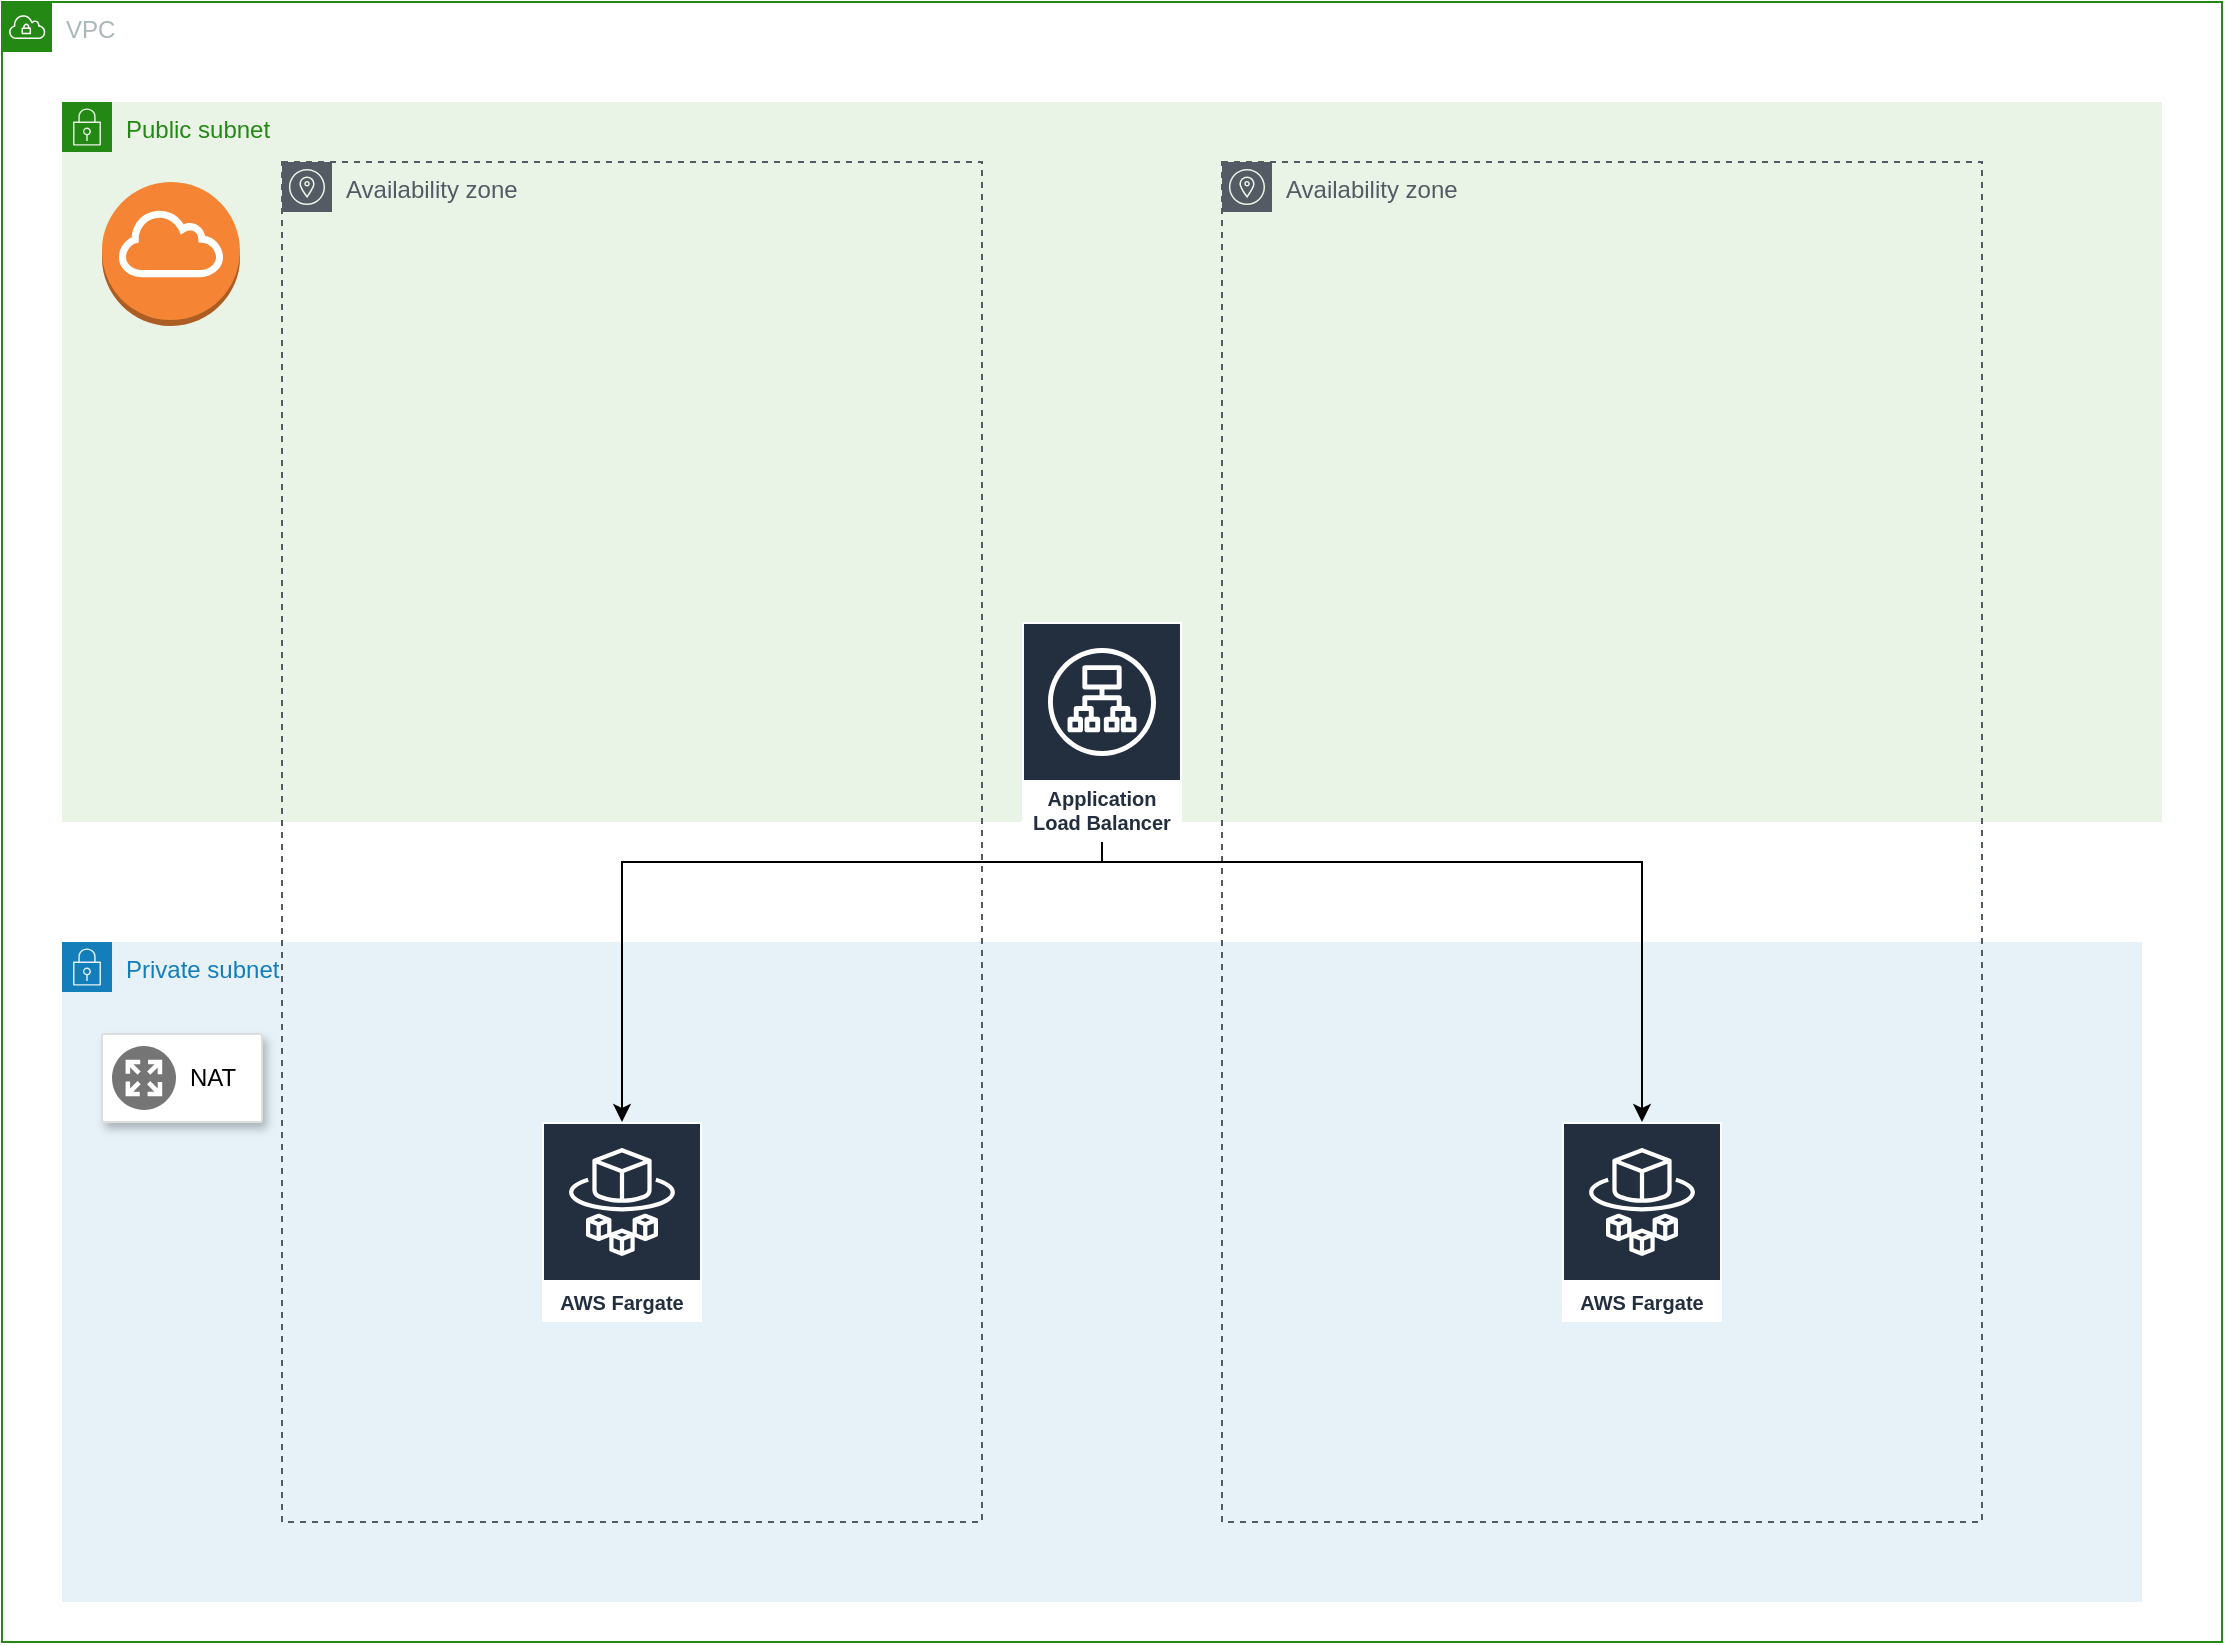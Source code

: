 <mxfile version="13.7.5" type="github"><diagram id="8WjZLReI27Lu2iz0d0pC" name="Page-1"><mxGraphModel dx="1426" dy="769" grid="1" gridSize="10" guides="1" tooltips="1" connect="1" arrows="1" fold="1" page="1" pageScale="1" pageWidth="827" pageHeight="1169" math="0" shadow="0"><root><mxCell id="0"/><mxCell id="1" parent="0"/><mxCell id="JgsN9xhHlZse6MOYZpMI-1" value="VPC" style="points=[[0,0],[0.25,0],[0.5,0],[0.75,0],[1,0],[1,0.25],[1,0.5],[1,0.75],[1,1],[0.75,1],[0.5,1],[0.25,1],[0,1],[0,0.75],[0,0.5],[0,0.25]];outlineConnect=0;gradientColor=none;html=1;whiteSpace=wrap;fontSize=12;fontStyle=0;shape=mxgraph.aws4.group;grIcon=mxgraph.aws4.group_vpc;strokeColor=#248814;fillColor=none;verticalAlign=top;align=left;spacingLeft=30;fontColor=#AAB7B8;dashed=0;" parent="1" vertex="1"><mxGeometry x="10" y="10" width="1110" height="820" as="geometry"/></mxCell><mxCell id="JgsN9xhHlZse6MOYZpMI-2" value="Public subnet" style="points=[[0,0],[0.25,0],[0.5,0],[0.75,0],[1,0],[1,0.25],[1,0.5],[1,0.75],[1,1],[0.75,1],[0.5,1],[0.25,1],[0,1],[0,0.75],[0,0.5],[0,0.25]];outlineConnect=0;gradientColor=none;html=1;whiteSpace=wrap;fontSize=12;fontStyle=0;shape=mxgraph.aws4.group;grIcon=mxgraph.aws4.group_security_group;grStroke=0;strokeColor=#248814;fillColor=#E9F3E6;verticalAlign=top;align=left;spacingLeft=30;fontColor=#248814;dashed=0;" parent="1" vertex="1"><mxGeometry x="40" y="60" width="1050" height="360" as="geometry"/></mxCell><mxCell id="JgsN9xhHlZse6MOYZpMI-3" value="Private subnet" style="points=[[0,0],[0.25,0],[0.5,0],[0.75,0],[1,0],[1,0.25],[1,0.5],[1,0.75],[1,1],[0.75,1],[0.5,1],[0.25,1],[0,1],[0,0.75],[0,0.5],[0,0.25]];outlineConnect=0;gradientColor=none;html=1;whiteSpace=wrap;fontSize=12;fontStyle=0;shape=mxgraph.aws4.group;grIcon=mxgraph.aws4.group_security_group;grStroke=0;strokeColor=#147EBA;fillColor=#E6F2F8;verticalAlign=top;align=left;spacingLeft=30;fontColor=#147EBA;dashed=0;" parent="1" vertex="1"><mxGeometry x="40" y="480" width="1040" height="330" as="geometry"/></mxCell><mxCell id="JgsN9xhHlZse6MOYZpMI-6" value="Availability zone" style="outlineConnect=0;gradientColor=none;html=1;whiteSpace=wrap;fontSize=12;fontStyle=0;shape=mxgraph.aws4.group;grIcon=mxgraph.aws4.group_availability_zone;strokeColor=#545B64;fillColor=none;verticalAlign=top;align=left;spacingLeft=30;fontColor=#545B64;dashed=1;" parent="1" vertex="1"><mxGeometry x="150" y="90" width="350" height="680" as="geometry"/></mxCell><mxCell id="JgsN9xhHlZse6MOYZpMI-7" value="Availability zone" style="outlineConnect=0;gradientColor=none;html=1;whiteSpace=wrap;fontSize=12;fontStyle=0;shape=mxgraph.aws4.group;grIcon=mxgraph.aws4.group_availability_zone;strokeColor=#545B64;fillColor=none;verticalAlign=top;align=left;spacingLeft=30;fontColor=#545B64;dashed=1;" parent="1" vertex="1"><mxGeometry x="620" y="90" width="380" height="680" as="geometry"/></mxCell><mxCell id="JgsN9xhHlZse6MOYZpMI-12" value="AWS Fargate" style="outlineConnect=0;fontColor=#232F3E;gradientColor=none;strokeColor=#ffffff;fillColor=#232F3E;dashed=0;verticalLabelPosition=middle;verticalAlign=bottom;align=center;html=1;whiteSpace=wrap;fontSize=10;fontStyle=1;spacing=3;shape=mxgraph.aws4.productIcon;prIcon=mxgraph.aws4.fargate;" parent="1" vertex="1"><mxGeometry x="280" y="570" width="80" height="100" as="geometry"/></mxCell><mxCell id="JgsN9xhHlZse6MOYZpMI-13" value="AWS Fargate" style="outlineConnect=0;fontColor=#232F3E;gradientColor=none;strokeColor=#ffffff;fillColor=#232F3E;dashed=0;verticalLabelPosition=middle;verticalAlign=bottom;align=center;html=1;whiteSpace=wrap;fontSize=10;fontStyle=1;spacing=3;shape=mxgraph.aws4.productIcon;prIcon=mxgraph.aws4.fargate;" parent="1" vertex="1"><mxGeometry x="790" y="570" width="80" height="100" as="geometry"/></mxCell><mxCell id="JgsN9xhHlZse6MOYZpMI-18" value="" style="edgeStyle=orthogonalEdgeStyle;rounded=0;orthogonalLoop=1;jettySize=auto;html=1;" parent="1" source="JgsN9xhHlZse6MOYZpMI-15" target="JgsN9xhHlZse6MOYZpMI-12" edge="1"><mxGeometry relative="1" as="geometry"><Array as="points"><mxPoint x="560" y="440"/><mxPoint x="320" y="440"/></Array></mxGeometry></mxCell><mxCell id="JgsN9xhHlZse6MOYZpMI-19" value="" style="edgeStyle=orthogonalEdgeStyle;rounded=0;orthogonalLoop=1;jettySize=auto;html=1;" parent="1" source="JgsN9xhHlZse6MOYZpMI-15" target="JgsN9xhHlZse6MOYZpMI-13" edge="1"><mxGeometry relative="1" as="geometry"><Array as="points"><mxPoint x="560" y="440"/><mxPoint x="830" y="440"/></Array></mxGeometry></mxCell><mxCell id="JgsN9xhHlZse6MOYZpMI-15" value="Application Load Balancer" style="outlineConnect=0;fontColor=#232F3E;gradientColor=none;strokeColor=#ffffff;fillColor=#232F3E;dashed=0;verticalLabelPosition=middle;verticalAlign=bottom;align=center;html=1;whiteSpace=wrap;fontSize=10;fontStyle=1;spacing=3;shape=mxgraph.aws4.productIcon;prIcon=mxgraph.aws4.application_load_balancer;" parent="1" vertex="1"><mxGeometry x="520" y="320" width="80" height="110" as="geometry"/></mxCell><mxCell id="JgsN9xhHlZse6MOYZpMI-20" value="" style="outlineConnect=0;dashed=0;verticalLabelPosition=bottom;verticalAlign=top;align=center;html=1;shape=mxgraph.aws3.internet_gateway;fillColor=#F58534;gradientColor=none;" parent="1" vertex="1"><mxGeometry x="60" y="100" width="69" height="72" as="geometry"/></mxCell><mxCell id="JgsN9xhHlZse6MOYZpMI-21" value="" style="strokeColor=#dddddd;shadow=1;strokeWidth=1;rounded=1;absoluteArcSize=1;arcSize=2;" parent="1" vertex="1"><mxGeometry x="60" y="526" width="80" height="44" as="geometry"/></mxCell><mxCell id="JgsN9xhHlZse6MOYZpMI-22" value="NAT" style="dashed=0;connectable=0;html=1;fillColor=#757575;strokeColor=none;shape=mxgraph.gcp2.nat;part=1;labelPosition=right;verticalLabelPosition=middle;align=left;verticalAlign=middle;spacingLeft=5;fontSize=12;" parent="JgsN9xhHlZse6MOYZpMI-21" vertex="1"><mxGeometry y="0.5" width="32" height="32" relative="1" as="geometry"><mxPoint x="5" y="-16" as="offset"/></mxGeometry></mxCell><mxCell id="vWAJutFIdH5RYvz_LkMI-1" value="AWS Fargate" style="outlineConnect=0;fontColor=#232F3E;gradientColor=none;strokeColor=#ffffff;fillColor=#232F3E;dashed=0;verticalLabelPosition=middle;verticalAlign=bottom;align=center;html=1;whiteSpace=wrap;fontSize=10;fontStyle=1;spacing=3;shape=mxgraph.aws4.productIcon;prIcon=mxgraph.aws4.fargate;" vertex="1" parent="1"><mxGeometry x="280" y="570" width="80" height="100" as="geometry"/></mxCell><mxCell id="vWAJutFIdH5RYvz_LkMI-2" value="AWS Fargate" style="outlineConnect=0;fontColor=#232F3E;gradientColor=none;strokeColor=#ffffff;fillColor=#232F3E;dashed=0;verticalLabelPosition=middle;verticalAlign=bottom;align=center;html=1;whiteSpace=wrap;fontSize=10;fontStyle=1;spacing=3;shape=mxgraph.aws4.productIcon;prIcon=mxgraph.aws4.fargate;" vertex="1" parent="1"><mxGeometry x="790" y="570" width="80" height="100" as="geometry"/></mxCell><mxCell id="vWAJutFIdH5RYvz_LkMI-4" value="Application Load Balancer" style="outlineConnect=0;fontColor=#232F3E;gradientColor=none;strokeColor=#ffffff;fillColor=#232F3E;dashed=0;verticalLabelPosition=middle;verticalAlign=bottom;align=center;html=1;whiteSpace=wrap;fontSize=10;fontStyle=1;spacing=3;shape=mxgraph.aws4.productIcon;prIcon=mxgraph.aws4.application_load_balancer;" vertex="1" parent="1"><mxGeometry x="520" y="320" width="80" height="110" as="geometry"/></mxCell></root></mxGraphModel></diagram></mxfile>